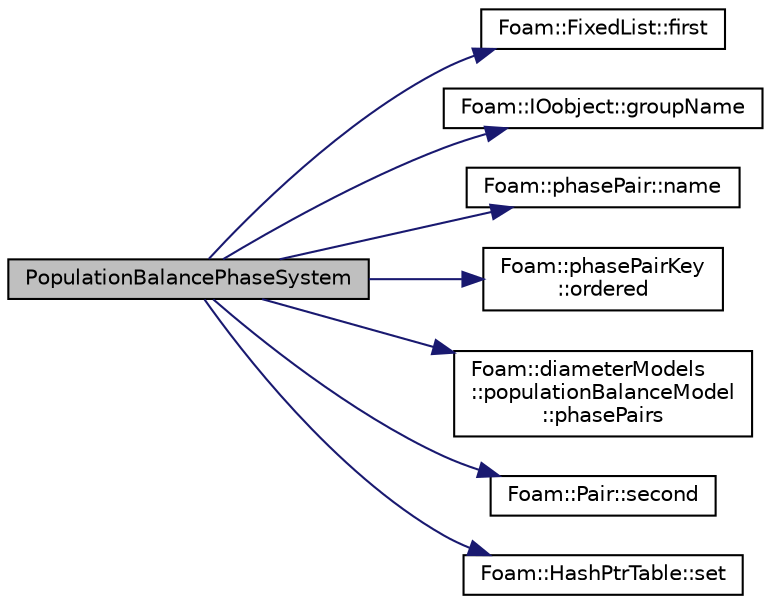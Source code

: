 digraph "PopulationBalancePhaseSystem"
{
  bgcolor="transparent";
  edge [fontname="Helvetica",fontsize="10",labelfontname="Helvetica",labelfontsize="10"];
  node [fontname="Helvetica",fontsize="10",shape=record];
  rankdir="LR";
  Node1 [label="PopulationBalancePhaseSystem",height=0.2,width=0.4,color="black", fillcolor="grey75", style="filled" fontcolor="black"];
  Node1 -> Node2 [color="midnightblue",fontsize="10",style="solid",fontname="Helvetica"];
  Node2 [label="Foam::FixedList::first",height=0.2,width=0.4,color="black",URL="$classFoam_1_1FixedList.html#a3db06d40b249ecdbc8773a903e40a467",tooltip="The first element of the list, position [0]. "];
  Node1 -> Node3 [color="midnightblue",fontsize="10",style="solid",fontname="Helvetica"];
  Node3 [label="Foam::IOobject::groupName",height=0.2,width=0.4,color="black",URL="$classFoam_1_1IOobject.html#a9ed17c9be570523bdea86b4b019457d5",tooltip="Create dot-delimited name.group. "];
  Node1 -> Node4 [color="midnightblue",fontsize="10",style="solid",fontname="Helvetica"];
  Node4 [label="Foam::phasePair::name",height=0.2,width=0.4,color="black",URL="$classFoam_1_1phasePair.html#a998485fa6e866c6158d991d4cfd4e384",tooltip="Pair name. "];
  Node1 -> Node5 [color="midnightblue",fontsize="10",style="solid",fontname="Helvetica"];
  Node5 [label="Foam::phasePairKey\l::ordered",height=0.2,width=0.4,color="black",URL="$classFoam_1_1phasePairKey.html#a9b29bda98360dd9684b7757833a54403",tooltip="Return the ordered flag. "];
  Node1 -> Node6 [color="midnightblue",fontsize="10",style="solid",fontname="Helvetica"];
  Node6 [label="Foam::diameterModels\l::populationBalanceModel\l::phasePairs",height=0.2,width=0.4,color="black",URL="$classFoam_1_1diameterModels_1_1populationBalanceModel.html#a017a67cca0ede64e5eebd7ae1b941567",tooltip="Return list of unordered phasePairs in this populationBalance. "];
  Node1 -> Node7 [color="midnightblue",fontsize="10",style="solid",fontname="Helvetica"];
  Node7 [label="Foam::Pair::second",height=0.2,width=0.4,color="black",URL="$classFoam_1_1Pair.html#af1051fae1a1cdad2c4729b975d61a594",tooltip="Return second element, which is also the last element. "];
  Node1 -> Node8 [color="midnightblue",fontsize="10",style="solid",fontname="Helvetica"];
  Node8 [label="Foam::HashPtrTable::set",height=0.2,width=0.4,color="black",URL="$classFoam_1_1HashPtrTable.html#aafaf624301fb614c6cfde9235240cecc",tooltip="Assign a new entry, overwriting existing entries. "];
}
